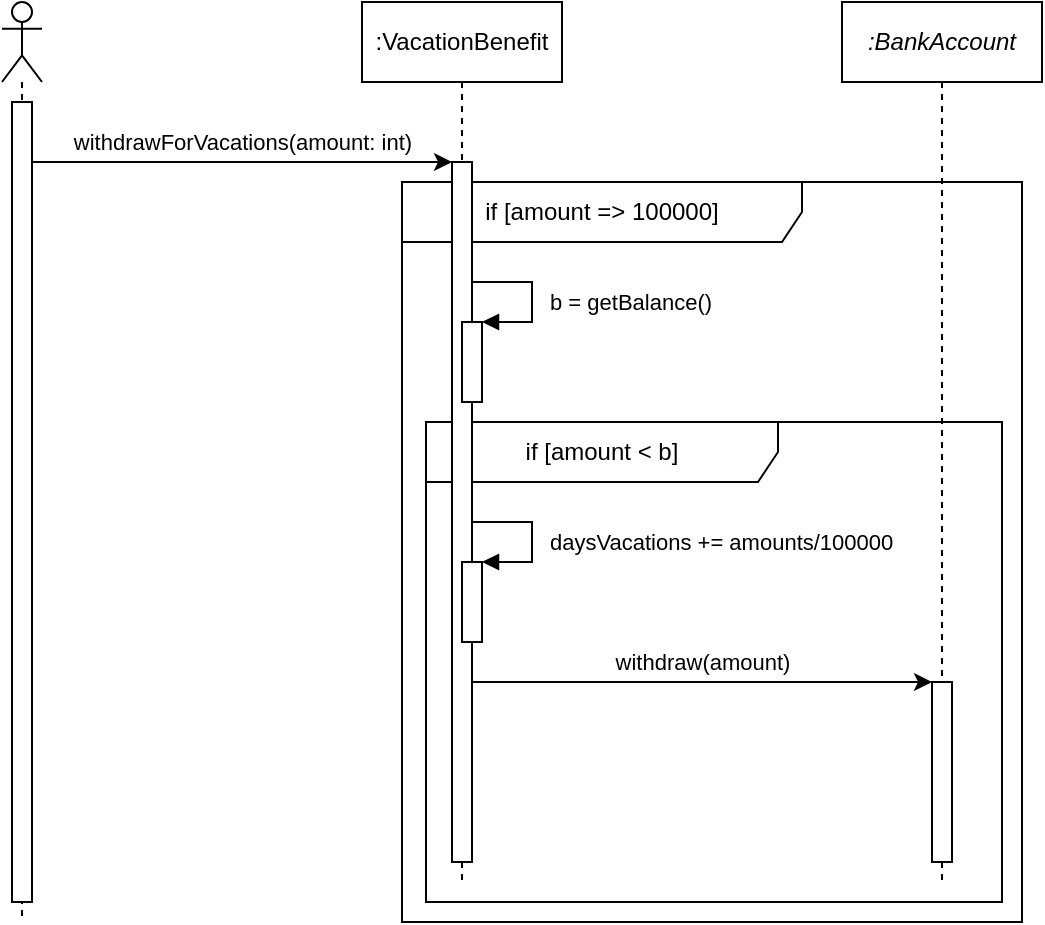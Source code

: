 <mxfile version="14.5.7" type="device"><diagram id="pek0xxBNNqZY4eYqQgcl" name="Page-1"><mxGraphModel dx="1422" dy="705" grid="1" gridSize="10" guides="1" tooltips="1" connect="1" arrows="1" fold="1" page="1" pageScale="1" pageWidth="827" pageHeight="1169" math="0" shadow="0"><root><mxCell id="0"/><mxCell id="1" parent="0"/><mxCell id="zce6EdXAlgAv-nS53UVr-12" value="if [amount =&amp;gt; 100000]" style="shape=umlFrame;whiteSpace=wrap;html=1;width=200;height=30;" parent="1" vertex="1"><mxGeometry x="250" y="130" width="310" height="370" as="geometry"/></mxCell><mxCell id="zce6EdXAlgAv-nS53UVr-25" value="if [amount &amp;lt; b]" style="shape=umlFrame;whiteSpace=wrap;html=1;width=176;height=30;" parent="1" vertex="1"><mxGeometry x="262" y="250" width="288" height="240" as="geometry"/></mxCell><mxCell id="zce6EdXAlgAv-nS53UVr-1" value="" style="shape=umlLifeline;participant=umlActor;perimeter=lifelinePerimeter;whiteSpace=wrap;html=1;container=1;collapsible=0;recursiveResize=0;verticalAlign=top;spacingTop=36;outlineConnect=0;" parent="1" vertex="1"><mxGeometry x="50" y="40" width="20" height="460" as="geometry"/></mxCell><mxCell id="zce6EdXAlgAv-nS53UVr-2" value="" style="html=1;points=[];perimeter=orthogonalPerimeter;" parent="zce6EdXAlgAv-nS53UVr-1" vertex="1"><mxGeometry x="5" y="50" width="10" height="400" as="geometry"/></mxCell><mxCell id="zce6EdXAlgAv-nS53UVr-7" value="&lt;span style=&quot;font-style: normal&quot;&gt;:VacationBenefit&lt;/span&gt;" style="shape=umlLifeline;perimeter=lifelinePerimeter;whiteSpace=wrap;html=1;container=1;collapsible=0;recursiveResize=0;outlineConnect=0;fontStyle=2" parent="1" vertex="1"><mxGeometry x="230" y="40" width="100" height="440" as="geometry"/></mxCell><mxCell id="zce6EdXAlgAv-nS53UVr-8" value="" style="html=1;points=[];perimeter=orthogonalPerimeter;" parent="zce6EdXAlgAv-nS53UVr-7" vertex="1"><mxGeometry x="45" y="80" width="10" height="350" as="geometry"/></mxCell><mxCell id="zce6EdXAlgAv-nS53UVr-21" value="" style="html=1;points=[];perimeter=orthogonalPerimeter;" parent="zce6EdXAlgAv-nS53UVr-7" vertex="1"><mxGeometry x="50" y="160" width="10" height="40" as="geometry"/></mxCell><mxCell id="zce6EdXAlgAv-nS53UVr-22" value="b = getBalance()" style="edgeStyle=orthogonalEdgeStyle;html=1;align=left;spacingLeft=2;endArrow=block;rounded=0;entryX=1;entryY=0;" parent="zce6EdXAlgAv-nS53UVr-7" target="zce6EdXAlgAv-nS53UVr-21" edge="1"><mxGeometry x="0.333" y="5" relative="1" as="geometry"><mxPoint x="55" y="110" as="sourcePoint"/><Array as="points"><mxPoint x="55" y="140"/><mxPoint x="85" y="140"/><mxPoint x="85" y="160"/><mxPoint x="60" y="160"/></Array><mxPoint as="offset"/></mxGeometry></mxCell><mxCell id="zce6EdXAlgAv-nS53UVr-27" value="" style="html=1;points=[];perimeter=orthogonalPerimeter;" parent="zce6EdXAlgAv-nS53UVr-7" vertex="1"><mxGeometry x="50" y="280" width="10" height="40" as="geometry"/></mxCell><mxCell id="zce6EdXAlgAv-nS53UVr-28" value="daysVacations += amounts/100000" style="edgeStyle=orthogonalEdgeStyle;html=1;align=left;spacingLeft=2;endArrow=block;rounded=0;entryX=1;entryY=0;" parent="zce6EdXAlgAv-nS53UVr-7" target="zce6EdXAlgAv-nS53UVr-27" edge="1"><mxGeometry x="0.176" y="5" relative="1" as="geometry"><mxPoint x="55" y="270" as="sourcePoint"/><Array as="points"><mxPoint x="55" y="260"/><mxPoint x="85" y="260"/><mxPoint x="85" y="280"/><mxPoint x="60" y="280"/></Array><mxPoint as="offset"/></mxGeometry></mxCell><mxCell id="zce6EdXAlgAv-nS53UVr-9" value="withdrawForVacations(amount: int)" style="edgeStyle=orthogonalEdgeStyle;rounded=0;orthogonalLoop=1;jettySize=auto;html=1;" parent="1" source="zce6EdXAlgAv-nS53UVr-2" target="zce6EdXAlgAv-nS53UVr-8" edge="1"><mxGeometry y="10" relative="1" as="geometry"><Array as="points"><mxPoint x="150" y="120"/><mxPoint x="150" y="120"/></Array><mxPoint as="offset"/></mxGeometry></mxCell><mxCell id="6oaeDcTiQKoe_G8_9DEi-1" value=":BankAccount" style="shape=umlLifeline;perimeter=lifelinePerimeter;whiteSpace=wrap;html=1;container=1;collapsible=0;recursiveResize=0;outlineConnect=0;fontStyle=2" vertex="1" parent="1"><mxGeometry x="470" y="40" width="100" height="440" as="geometry"/></mxCell><mxCell id="6oaeDcTiQKoe_G8_9DEi-2" value="" style="html=1;points=[];perimeter=orthogonalPerimeter;" vertex="1" parent="6oaeDcTiQKoe_G8_9DEi-1"><mxGeometry x="45" y="340" width="10" height="90" as="geometry"/></mxCell><mxCell id="6oaeDcTiQKoe_G8_9DEi-3" value="withdraw(amount)" style="edgeStyle=orthogonalEdgeStyle;rounded=0;orthogonalLoop=1;jettySize=auto;html=1;" edge="1" parent="1" source="zce6EdXAlgAv-nS53UVr-8" target="6oaeDcTiQKoe_G8_9DEi-2"><mxGeometry y="10" relative="1" as="geometry"><Array as="points"><mxPoint x="400" y="380"/><mxPoint x="400" y="380"/></Array><mxPoint as="offset"/></mxGeometry></mxCell></root></mxGraphModel></diagram></mxfile>
